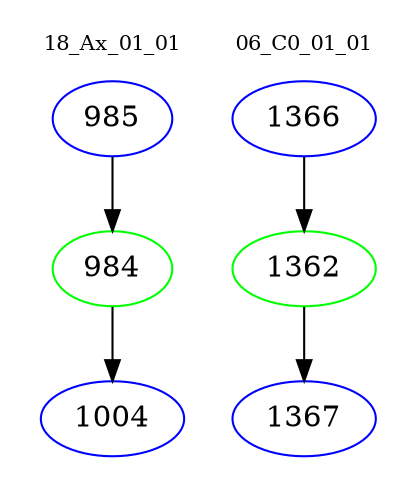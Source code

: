 digraph{
subgraph cluster_0 {
color = white
label = "18_Ax_01_01";
fontsize=10;
T0_985 [label="985", color="blue"]
T0_985 -> T0_984 [color="black"]
T0_984 [label="984", color="green"]
T0_984 -> T0_1004 [color="black"]
T0_1004 [label="1004", color="blue"]
}
subgraph cluster_1 {
color = white
label = "06_C0_01_01";
fontsize=10;
T1_1366 [label="1366", color="blue"]
T1_1366 -> T1_1362 [color="black"]
T1_1362 [label="1362", color="green"]
T1_1362 -> T1_1367 [color="black"]
T1_1367 [label="1367", color="blue"]
}
}

